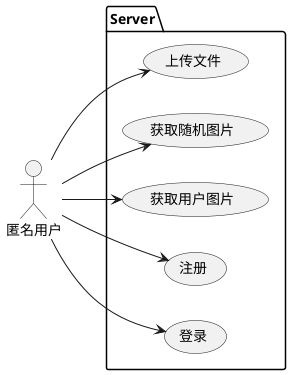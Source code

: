 skinparam DefaultFontName ttf-wqy-zenhei
@startuml 匿名用户用例图
left to right direction
actor 匿名用户 as anony
package Server {
    usecase "上传文件" as upload
    usecase "获取随机图片" as random
    usecase "获取用户图片" as user
    usecase "注册" as Signup
    usecase "登录" as Signin
}

anony --> upload
anony --> random
anony --> user
anony --> Signup
anony --> Signin

@enduml